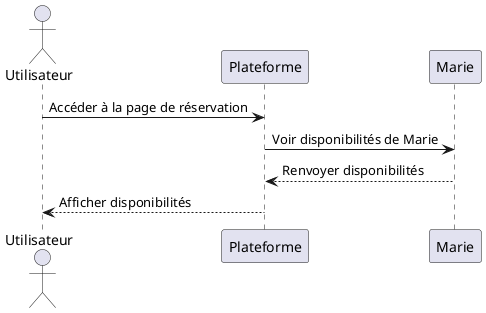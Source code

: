 @startuml
actor Utilisateur as U
participant Plateforme as P
participant Marie as M

U -> P: Accéder à la page de réservation
P -> M: Voir disponibilités de Marie
M --> P: Renvoyer disponibilités
P --> U: Afficher disponibilités
@enduml